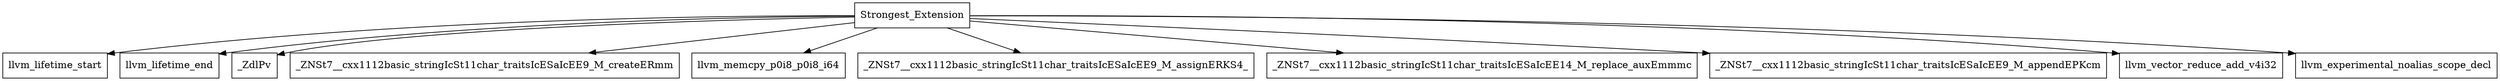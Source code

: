 digraph CallGraph {
    // Function Definitions
    node [shape=box];
    Strongest_Extension;
    llvm_lifetime_start;
    llvm_lifetime_end;
    _ZdlPv;
    _ZNSt7__cxx1112basic_stringIcSt11char_traitsIcESaIcEE9_M_createERmm;
    llvm_memcpy_p0i8_p0i8_i64;
    _ZNSt7__cxx1112basic_stringIcSt11char_traitsIcESaIcEE9_M_assignERKS4_;
    _ZNSt7__cxx1112basic_stringIcSt11char_traitsIcESaIcEE14_M_replace_auxEmmmc;
    _ZNSt7__cxx1112basic_stringIcSt11char_traitsIcESaIcEE9_M_appendEPKcm;
    llvm_vector_reduce_add_v4i32;
    llvm_experimental_noalias_scope_decl;

    // Function Calls
    Strongest_Extension -> llvm_lifetime_start;
    Strongest_Extension -> llvm_lifetime_end;
    Strongest_Extension -> _ZdlPv;
    Strongest_Extension -> _ZNSt7__cxx1112basic_stringIcSt11char_traitsIcESaIcEE9_M_createERmm;
    Strongest_Extension -> llvm_memcpy_p0i8_p0i8_i64;
    Strongest_Extension -> _ZNSt7__cxx1112basic_stringIcSt11char_traitsIcESaIcEE9_M_assignERKS4_;
    Strongest_Extension -> _ZNSt7__cxx1112basic_stringIcSt11char_traitsIcESaIcEE14_M_replace_auxEmmmc;
    Strongest_Extension -> _ZNSt7__cxx1112basic_stringIcSt11char_traitsIcESaIcEE9_M_appendEPKcm;
    Strongest_Extension -> llvm_vector_reduce_add_v4i32;
    Strongest_Extension -> llvm_experimental_noalias_scope_decl;
}
